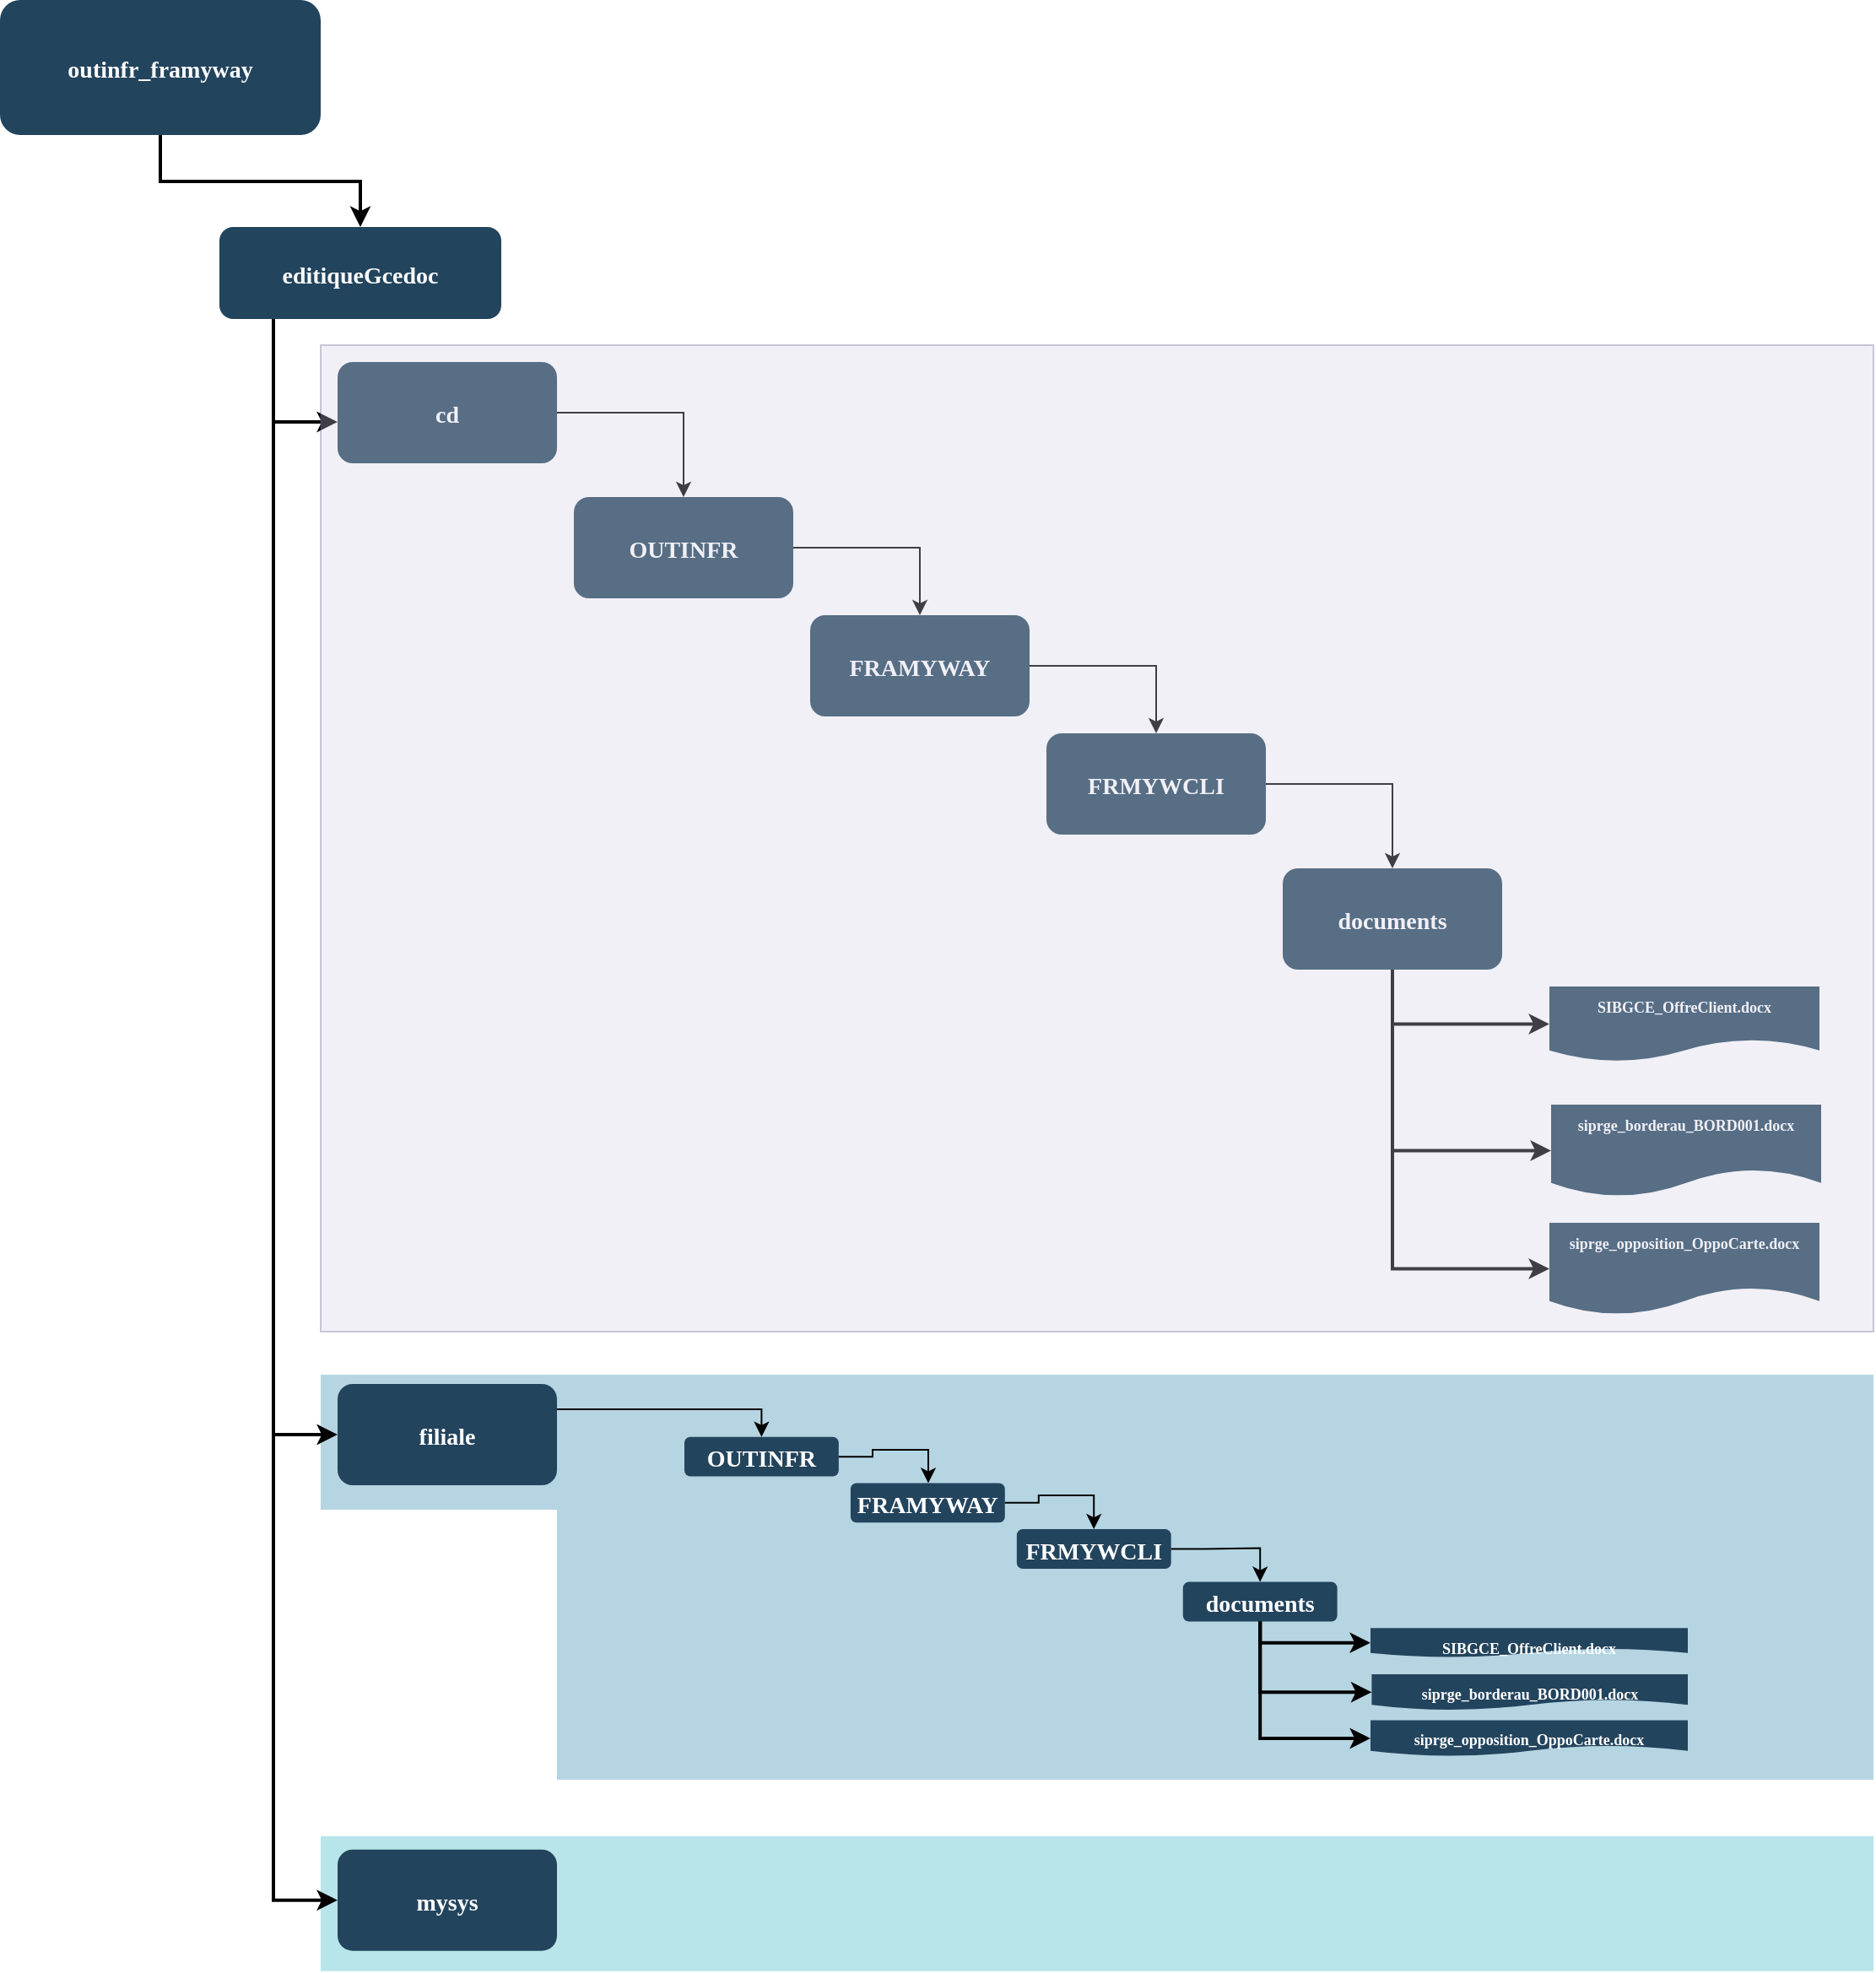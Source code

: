<mxfile version="13.10.3" type="github" pages="2">
  <diagram name="projet structure exemple" id="2c0d36ab-eaac-3732-788b-9136903baeff">
    <mxGraphModel dx="920" dy="428" grid="1" gridSize="10" guides="1" tooltips="1" connect="1" arrows="1" fold="1" page="1" pageScale="1.5" pageWidth="1169" pageHeight="827" background="#ffffff" math="0" shadow="0">
      <root>
        <mxCell id="0" />
        <mxCell id="1" parent="0" />
        <mxCell id="113" value="" style="fillColor=#10739E;strokeColor=none;opacity=30;" parent="1" vertex="1">
          <mxGeometry x="230" y="864.5" width="140" height="80" as="geometry" />
        </mxCell>
        <mxCell id="110" value="" style="fillColor=#12AAB5;strokeColor=none;opacity=30;" parent="1" vertex="1">
          <mxGeometry x="230" y="1137.87" width="920" height="80" as="geometry" />
        </mxCell>
        <mxCell id="2" value="outinfr_framyway" style="rounded=1;fillColor=#23445D;gradientColor=none;strokeColor=none;fontColor=#FFFFFF;fontStyle=1;fontFamily=Tahoma;fontSize=14" parent="1" vertex="1">
          <mxGeometry x="40" y="50" width="190" height="80" as="geometry" />
        </mxCell>
        <mxCell id="13" value="editiqueGcedoc" style="rounded=1;fillColor=#23445D;gradientColor=none;strokeColor=none;fontColor=#FFFFFF;fontStyle=1;fontFamily=Tahoma;fontSize=14" parent="1" vertex="1">
          <mxGeometry x="170" y="184.5" width="167" height="54.5" as="geometry" />
        </mxCell>
        <mxCell id="16" value="cd" style="rounded=1;fillColor=#23445D;gradientColor=none;strokeColor=none;fontColor=#FFFFFF;fontStyle=1;fontFamily=Tahoma;fontSize=14" parent="1" vertex="1">
          <mxGeometry x="240" y="264.5" width="130" height="60" as="geometry" />
        </mxCell>
        <mxCell id="17" value="filiale" style="rounded=1;fillColor=#23445D;gradientColor=none;strokeColor=none;fontColor=#FFFFFF;fontStyle=1;fontFamily=Tahoma;fontSize=14" parent="1" vertex="1">
          <mxGeometry x="240" y="870" width="130" height="60" as="geometry" />
        </mxCell>
        <mxCell id="18" value="mysys" style="rounded=1;fillColor=#23445D;gradientColor=none;strokeColor=none;fontColor=#FFFFFF;fontStyle=1;fontFamily=Tahoma;fontSize=14" parent="1" vertex="1">
          <mxGeometry x="240" y="1145.87" width="130" height="60" as="geometry" />
        </mxCell>
        <mxCell id="61" value="" style="edgeStyle=elbowEdgeStyle;elbow=vertical;strokeWidth=2;rounded=0" parent="1" source="2" target="13" edge="1">
          <mxGeometry x="-23" width="100" height="100" as="geometry">
            <mxPoint x="-23" y="100" as="sourcePoint" />
            <mxPoint x="77" as="targetPoint" />
          </mxGeometry>
        </mxCell>
        <mxCell id="64" value="" style="edgeStyle=elbowEdgeStyle;elbow=horizontal;strokeWidth=2;rounded=0" parent="1" source="13" target="16" edge="1">
          <mxGeometry x="-23" width="100" height="100" as="geometry">
            <mxPoint x="-23" y="100" as="sourcePoint" />
            <mxPoint x="77" as="targetPoint" />
            <Array as="points">
              <mxPoint x="202" y="300" />
            </Array>
          </mxGeometry>
        </mxCell>
        <mxCell id="65" value="" style="edgeStyle=elbowEdgeStyle;elbow=horizontal;strokeWidth=2;rounded=0" parent="1" source="13" target="17" edge="1">
          <mxGeometry x="-23" width="100" height="100" as="geometry">
            <mxPoint x="-23" y="100" as="sourcePoint" />
            <mxPoint x="77" as="targetPoint" />
            <Array as="points">
              <mxPoint x="202" y="340" />
            </Array>
          </mxGeometry>
        </mxCell>
        <mxCell id="69" value="" style="edgeStyle=elbowEdgeStyle;elbow=horizontal;strokeWidth=2;rounded=0;entryX=0;entryY=0.5;entryDx=0;entryDy=0;" parent="1" source="13" target="18" edge="1">
          <mxGeometry x="-23" width="100" height="100" as="geometry">
            <mxPoint x="-23" y="100" as="sourcePoint" />
            <mxPoint x="237" y="800" as="targetPoint" />
            <Array as="points">
              <mxPoint x="202" y="530" />
            </Array>
          </mxGeometry>
        </mxCell>
        <mxCell id="2Schw8FMMEN0JoN0j_tm-129" value="" style="edgeStyle=orthogonalEdgeStyle;rounded=0;orthogonalLoop=1;jettySize=auto;html=1;" edge="1" parent="1" source="2Schw8FMMEN0JoN0j_tm-127" target="2Schw8FMMEN0JoN0j_tm-128">
          <mxGeometry relative="1" as="geometry" />
        </mxCell>
        <mxCell id="2Schw8FMMEN0JoN0j_tm-127" value="OUTINFR" style="rounded=1;fillColor=#23445D;gradientColor=none;strokeColor=none;fontColor=#FFFFFF;fontStyle=1;fontFamily=Tahoma;fontSize=14" vertex="1" parent="1">
          <mxGeometry x="380" y="344.5" width="130" height="60" as="geometry" />
        </mxCell>
        <mxCell id="2Schw8FMMEN0JoN0j_tm-135" value="" style="edgeStyle=orthogonalEdgeStyle;rounded=0;orthogonalLoop=1;jettySize=auto;html=1;" edge="1" parent="1" source="2Schw8FMMEN0JoN0j_tm-128" target="2Schw8FMMEN0JoN0j_tm-134">
          <mxGeometry relative="1" as="geometry" />
        </mxCell>
        <mxCell id="2Schw8FMMEN0JoN0j_tm-128" value="FRAMYWAY" style="rounded=1;fillColor=#23445D;gradientColor=none;strokeColor=none;fontColor=#FFFFFF;fontStyle=1;fontFamily=Tahoma;fontSize=14" vertex="1" parent="1">
          <mxGeometry x="520" y="414.5" width="130" height="60" as="geometry" />
        </mxCell>
        <mxCell id="2Schw8FMMEN0JoN0j_tm-132" value="" style="edgeStyle=orthogonalEdgeStyle;rounded=0;orthogonalLoop=1;jettySize=auto;html=1;entryX=0.5;entryY=0;entryDx=0;entryDy=0;" edge="1" parent="1" source="16" target="2Schw8FMMEN0JoN0j_tm-127">
          <mxGeometry relative="1" as="geometry">
            <mxPoint x="390" y="337.5" as="sourcePoint" />
            <mxPoint x="440" y="442.75" as="targetPoint" />
          </mxGeometry>
        </mxCell>
        <mxCell id="2Schw8FMMEN0JoN0j_tm-137" value="" style="edgeStyle=orthogonalEdgeStyle;rounded=0;orthogonalLoop=1;jettySize=auto;html=1;" edge="1" parent="1" source="2Schw8FMMEN0JoN0j_tm-134" target="2Schw8FMMEN0JoN0j_tm-136">
          <mxGeometry relative="1" as="geometry" />
        </mxCell>
        <mxCell id="2Schw8FMMEN0JoN0j_tm-134" value="FRMYWCLI" style="rounded=1;fillColor=#23445D;gradientColor=none;strokeColor=none;fontColor=#FFFFFF;fontStyle=1;fontFamily=Tahoma;fontSize=14" vertex="1" parent="1">
          <mxGeometry x="660" y="484.5" width="130" height="60" as="geometry" />
        </mxCell>
        <mxCell id="2Schw8FMMEN0JoN0j_tm-136" value="documents" style="rounded=1;fillColor=#23445D;gradientColor=none;strokeColor=none;fontColor=#FFFFFF;fontStyle=1;fontFamily=Tahoma;fontSize=14" vertex="1" parent="1">
          <mxGeometry x="800" y="564.5" width="130" height="60" as="geometry" />
        </mxCell>
        <mxCell id="2Schw8FMMEN0JoN0j_tm-138" value="SIBGCE_OffreClient.docx" style="shape=document;whiteSpace=wrap;html=1;boundedLbl=1;rounded=1;fontFamily=Tahoma;fontSize=9;fontColor=#FFFFFF;fontStyle=1;strokeColor=none;fillColor=#23445D;verticalAlign=top;" vertex="1" parent="1">
          <mxGeometry x="958" y="634.5" width="160" height="44.5" as="geometry" />
        </mxCell>
        <mxCell id="2Schw8FMMEN0JoN0j_tm-141" value="siprge_opposition_OppoCarte.docx" style="shape=document;boundedLbl=1;rounded=1;fontFamily=Tahoma;fontSize=9;fontColor=#FFFFFF;fontStyle=1;strokeColor=none;fillColor=#23445D;labelPosition=center;verticalLabelPosition=middle;align=center;verticalAlign=top;whiteSpace=wrap;html=1;" vertex="1" parent="1">
          <mxGeometry x="958" y="774.5" width="160" height="54.5" as="geometry" />
        </mxCell>
        <mxCell id="2Schw8FMMEN0JoN0j_tm-140" value="siprge_borderau_BORD001.docx" style="shape=document;boundedLbl=1;rounded=1;fontFamily=Tahoma;fontSize=9;fontColor=#FFFFFF;fontStyle=1;strokeColor=none;fillColor=#23445D;labelPosition=center;verticalLabelPosition=middle;align=center;verticalAlign=top;whiteSpace=wrap;html=1;" vertex="1" parent="1">
          <mxGeometry x="959" y="704.5" width="160" height="54.5" as="geometry" />
        </mxCell>
        <mxCell id="2Schw8FMMEN0JoN0j_tm-149" value="" style="edgeStyle=elbowEdgeStyle;elbow=horizontal;strokeWidth=2;rounded=0;entryX=0;entryY=0.5;entryDx=0;entryDy=0;exitX=0.5;exitY=1;exitDx=0;exitDy=0;" edge="1" parent="1" source="2Schw8FMMEN0JoN0j_tm-136" target="2Schw8FMMEN0JoN0j_tm-140">
          <mxGeometry x="515" y="-35.5" width="100" height="100" as="geometry">
            <mxPoint x="740" y="774.5" as="sourcePoint" />
            <mxPoint x="838" y="959" as="targetPoint" />
            <Array as="points">
              <mxPoint x="865" y="674.5" />
            </Array>
          </mxGeometry>
        </mxCell>
        <mxCell id="2Schw8FMMEN0JoN0j_tm-150" value="" style="edgeStyle=elbowEdgeStyle;elbow=horizontal;strokeWidth=2;rounded=0;entryX=0;entryY=0.5;entryDx=0;entryDy=0;exitX=0.5;exitY=1;exitDx=0;exitDy=0;" edge="1" parent="1" source="2Schw8FMMEN0JoN0j_tm-136" target="2Schw8FMMEN0JoN0j_tm-138">
          <mxGeometry x="515" y="-115.5" width="100" height="100" as="geometry">
            <mxPoint x="865" y="544.5" as="sourcePoint" />
            <mxPoint x="950" y="651.75" as="targetPoint" />
            <Array as="points">
              <mxPoint x="865" y="594.5" />
            </Array>
          </mxGeometry>
        </mxCell>
        <mxCell id="2Schw8FMMEN0JoN0j_tm-152" value="" style="edgeStyle=elbowEdgeStyle;elbow=horizontal;strokeWidth=2;rounded=0;entryX=0;entryY=0.5;entryDx=0;entryDy=0;exitX=0.5;exitY=1;exitDx=0;exitDy=0;" edge="1" parent="1" source="2Schw8FMMEN0JoN0j_tm-136" target="2Schw8FMMEN0JoN0j_tm-141">
          <mxGeometry x="525" y="-25.5" width="100" height="100" as="geometry">
            <mxPoint x="875" y="634.5" as="sourcePoint" />
            <mxPoint x="960" y="741.75" as="targetPoint" />
            <Array as="points">
              <mxPoint x="865" y="774.5" />
            </Array>
          </mxGeometry>
        </mxCell>
        <mxCell id="2Schw8FMMEN0JoN0j_tm-153" value="" style="fillColor=#d0cee2;strokeColor=#56517e;opacity=30;" vertex="1" parent="1">
          <mxGeometry x="230" y="254.5" width="920" height="584.5" as="geometry" />
        </mxCell>
        <mxCell id="2Schw8FMMEN0JoN0j_tm-171" value="" style="group;fillColor=#10739E;container=0;opacity=30;strokeWidth=1;" vertex="1" connectable="0" parent="1">
          <mxGeometry x="370" y="864.5" width="780" height="240" as="geometry" />
        </mxCell>
        <mxCell id="2Schw8FMMEN0JoN0j_tm-157" value="OUTINFR" style="rounded=1;fillColor=#23445D;gradientColor=none;strokeColor=none;fontColor=#FFFFFF;fontStyle=1;fontFamily=Tahoma;fontSize=14" vertex="1" parent="1">
          <mxGeometry x="445.495" y="901.367" width="91.429" height="23.434" as="geometry" />
        </mxCell>
        <mxCell id="2Schw8FMMEN0JoN0j_tm-159" value="FRAMYWAY" style="rounded=1;fillColor=#23445D;gradientColor=none;strokeColor=none;fontColor=#FFFFFF;fontStyle=1;fontFamily=Tahoma;fontSize=14" vertex="1" parent="1">
          <mxGeometry x="543.956" y="928.707" width="91.429" height="23.434" as="geometry" />
        </mxCell>
        <mxCell id="2Schw8FMMEN0JoN0j_tm-156" value="" style="edgeStyle=orthogonalEdgeStyle;rounded=0;orthogonalLoop=1;jettySize=auto;html=1;" edge="1" parent="1" source="2Schw8FMMEN0JoN0j_tm-157" target="2Schw8FMMEN0JoN0j_tm-159">
          <mxGeometry x="340" y="854.5" as="geometry">
            <Array as="points">
              <mxPoint x="557" y="913" />
              <mxPoint x="557" y="909" />
              <mxPoint x="590" y="909" />
            </Array>
          </mxGeometry>
        </mxCell>
        <mxCell id="2Schw8FMMEN0JoN0j_tm-160" value="" style="edgeStyle=orthogonalEdgeStyle;rounded=0;orthogonalLoop=1;jettySize=auto;html=1;entryX=0.5;entryY=0;entryDx=0;entryDy=0;exitX=1;exitY=0.25;exitDx=0;exitDy=0;" edge="1" parent="1" source="17" target="2Schw8FMMEN0JoN0j_tm-157">
          <mxGeometry x="340" y="854.5" as="geometry">
            <mxPoint x="438.462" y="881.833" as="sourcePoint" />
            <mxPoint x="487.692" y="939.74" as="targetPoint" />
            <Array as="points">
              <mxPoint x="491" y="885" />
            </Array>
          </mxGeometry>
        </mxCell>
        <mxCell id="2Schw8FMMEN0JoN0j_tm-162" value="FRMYWCLI" style="rounded=1;fillColor=#23445D;gradientColor=none;strokeColor=none;fontColor=#FFFFFF;fontStyle=1;fontFamily=Tahoma;fontSize=14" vertex="1" parent="1">
          <mxGeometry x="642.418" y="956.046" width="91.429" height="23.434" as="geometry" />
        </mxCell>
        <mxCell id="2Schw8FMMEN0JoN0j_tm-158" value="" style="edgeStyle=orthogonalEdgeStyle;rounded=0;orthogonalLoop=1;jettySize=auto;html=1;" edge="1" parent="1" source="2Schw8FMMEN0JoN0j_tm-159" target="2Schw8FMMEN0JoN0j_tm-162">
          <mxGeometry x="340" y="854.5" as="geometry" />
        </mxCell>
        <mxCell id="2Schw8FMMEN0JoN0j_tm-163" value="documents" style="rounded=1;fillColor=#23445D;gradientColor=none;strokeColor=none;fontColor=#FFFFFF;fontStyle=1;fontFamily=Tahoma;fontSize=14" vertex="1" parent="1">
          <mxGeometry x="740.879" y="987.291" width="91.429" height="23.434" as="geometry" />
        </mxCell>
        <mxCell id="2Schw8FMMEN0JoN0j_tm-161" value="" style="edgeStyle=orthogonalEdgeStyle;rounded=0;orthogonalLoop=1;jettySize=auto;html=1;" edge="1" parent="1" source="2Schw8FMMEN0JoN0j_tm-162" target="2Schw8FMMEN0JoN0j_tm-163">
          <mxGeometry x="340" y="854.5" as="geometry" />
        </mxCell>
        <mxCell id="2Schw8FMMEN0JoN0j_tm-164" value="SIBGCE_OffreClient.docx" style="shape=document;whiteSpace=wrap;html=1;boundedLbl=1;rounded=1;fontFamily=Tahoma;fontSize=9;fontColor=#FFFFFF;fontStyle=1;strokeColor=none;fillColor=#23445D;verticalAlign=top;" vertex="1" parent="1">
          <mxGeometry x="852" y="1014.63" width="188" height="17.38" as="geometry" />
        </mxCell>
        <mxCell id="2Schw8FMMEN0JoN0j_tm-165" value="siprge_opposition_OppoCarte.docx" style="shape=document;boundedLbl=1;rounded=1;fontFamily=Tahoma;fontSize=9;fontColor=#FFFFFF;fontStyle=1;strokeColor=none;fillColor=#23445D;labelPosition=center;verticalLabelPosition=middle;align=center;verticalAlign=top;whiteSpace=wrap;html=1;" vertex="1" parent="1">
          <mxGeometry x="852" y="1069.31" width="188" height="21.29" as="geometry" />
        </mxCell>
        <mxCell id="2Schw8FMMEN0JoN0j_tm-166" value="siprge_borderau_BORD001.docx" style="shape=document;boundedLbl=1;rounded=1;fontFamily=Tahoma;fontSize=9;fontColor=#FFFFFF;fontStyle=1;strokeColor=none;fillColor=#23445D;labelPosition=center;verticalLabelPosition=middle;align=center;verticalAlign=top;whiteSpace=wrap;html=1;" vertex="1" parent="1">
          <mxGeometry x="852.7" y="1041.97" width="187.3" height="21.29" as="geometry" />
        </mxCell>
        <mxCell id="2Schw8FMMEN0JoN0j_tm-167" value="" style="edgeStyle=elbowEdgeStyle;elbow=horizontal;strokeWidth=2;rounded=0;entryX=0;entryY=0.5;entryDx=0;entryDy=0;exitX=0.5;exitY=1;exitDx=0;exitDy=0;" edge="1" parent="1" source="2Schw8FMMEN0JoN0j_tm-163" target="2Schw8FMMEN0JoN0j_tm-166">
          <mxGeometry x="540.44" y="752.954" width="70.33" height="39.056" as="geometry">
            <mxPoint x="698.681" y="1069.309" as="sourcePoint" />
            <mxPoint x="767.604" y="1141.367" as="targetPoint" />
            <Array as="points">
              <mxPoint x="786.593" y="1030.253" />
            </Array>
          </mxGeometry>
        </mxCell>
        <mxCell id="2Schw8FMMEN0JoN0j_tm-168" value="" style="edgeStyle=elbowEdgeStyle;elbow=horizontal;strokeWidth=2;rounded=0;entryX=0;entryY=0.5;entryDx=0;entryDy=0;exitX=0.5;exitY=1;exitDx=0;exitDy=0;" edge="1" parent="1" source="2Schw8FMMEN0JoN0j_tm-163" target="2Schw8FMMEN0JoN0j_tm-164">
          <mxGeometry x="540.44" y="721.709" width="70.33" height="39.056" as="geometry">
            <mxPoint x="786.593" y="979.48" as="sourcePoint" />
            <mxPoint x="846.374" y="1021.367" as="targetPoint" />
            <Array as="points">
              <mxPoint x="786.593" y="999.008" />
            </Array>
          </mxGeometry>
        </mxCell>
        <mxCell id="2Schw8FMMEN0JoN0j_tm-169" value="" style="edgeStyle=elbowEdgeStyle;elbow=horizontal;strokeWidth=2;rounded=0;entryX=0;entryY=0.5;entryDx=0;entryDy=0;exitX=0.5;exitY=1;exitDx=0;exitDy=0;" edge="1" parent="1" source="2Schw8FMMEN0JoN0j_tm-163" target="2Schw8FMMEN0JoN0j_tm-165">
          <mxGeometry x="547.473" y="756.86" width="70.33" height="39.056" as="geometry">
            <mxPoint x="793.626" y="1014.63" as="sourcePoint" />
            <mxPoint x="853.407" y="1056.518" as="targetPoint" />
            <Array as="points">
              <mxPoint x="786.593" y="1069.309" />
            </Array>
          </mxGeometry>
        </mxCell>
      </root>
    </mxGraphModel>
  </diagram>
  <diagram id="zpJKlpQ8qlUPHsH3YmIc" name="git flow 3 branches">
    <mxGraphModel dx="1185" dy="603" grid="1" gridSize="10" guides="1" tooltips="1" connect="1" arrows="1" fold="1" page="1" pageScale="1" pageWidth="1169" pageHeight="827" math="0" shadow="0">
      <root>
        <mxCell id="_lwCmBiX-WVCBk8Of-Vi-0" />
        <mxCell id="_lwCmBiX-WVCBk8Of-Vi-1" parent="_lwCmBiX-WVCBk8Of-Vi-0" />
        <mxCell id="_lwCmBiX-WVCBk8Of-Vi-2" value="" style="edgeStyle=orthogonalEdgeStyle;orthogonalLoop=1;jettySize=auto;html=1;dashed=1;startFill=0;endArrow=none;endFill=0;strokeColor=#6c8ebf;fillColor=#dae8fc;" edge="1" parent="_lwCmBiX-WVCBk8Of-Vi-1" source="_lwCmBiX-WVCBk8Of-Vi-4" target="_lwCmBiX-WVCBk8Of-Vi-6">
          <mxGeometry relative="1" as="geometry" />
        </mxCell>
        <mxCell id="_lwCmBiX-WVCBk8Of-Vi-3" style="edgeStyle=orthogonalEdgeStyle;orthogonalLoop=1;jettySize=auto;html=1;entryX=0;entryY=0.5;entryDx=0;entryDy=0;dashed=1;startFill=0;endArrow=none;endFill=0;strokeColor=#6c8ebf;fillColor=#dae8fc;exitX=1;exitY=1;exitDx=0;exitDy=0;" edge="1" parent="_lwCmBiX-WVCBk8Of-Vi-1" source="_lwCmBiX-WVCBk8Of-Vi-4" target="_lwCmBiX-WVCBk8Of-Vi-11">
          <mxGeometry relative="1" as="geometry">
            <Array as="points">
              <mxPoint x="116" y="296" />
            </Array>
          </mxGeometry>
        </mxCell>
        <mxCell id="_lwCmBiX-WVCBk8Of-Vi-4" value="1.0.0" style="ellipse;whiteSpace=wrap;html=1;aspect=fixed;fillColor=#dae8fc;strokeColor=#6c8ebf;labelPosition=center;verticalLabelPosition=top;align=center;verticalAlign=bottom;" vertex="1" parent="_lwCmBiX-WVCBk8Of-Vi-1">
          <mxGeometry x="90" y="200" width="30" height="30" as="geometry" />
        </mxCell>
        <mxCell id="_lwCmBiX-WVCBk8Of-Vi-5" value="" style="edgeStyle=orthogonalEdgeStyle;orthogonalLoop=1;jettySize=auto;html=1;dashed=1;startFill=0;endArrow=none;endFill=0;strokeColor=#6c8ebf;fillColor=#dae8fc;" edge="1" parent="_lwCmBiX-WVCBk8Of-Vi-1" source="_lwCmBiX-WVCBk8Of-Vi-31" target="_lwCmBiX-WVCBk8Of-Vi-8">
          <mxGeometry relative="1" as="geometry" />
        </mxCell>
        <mxCell id="_lwCmBiX-WVCBk8Of-Vi-6" value="1.1.0" style="ellipse;whiteSpace=wrap;html=1;aspect=fixed;fillColor=#dae8fc;strokeColor=#6c8ebf;labelPosition=center;verticalLabelPosition=top;align=center;verticalAlign=bottom;" vertex="1" parent="_lwCmBiX-WVCBk8Of-Vi-1">
          <mxGeometry x="200" y="200" width="30" height="30" as="geometry" />
        </mxCell>
        <mxCell id="_lwCmBiX-WVCBk8Of-Vi-7" value="" style="edgeStyle=orthogonalEdgeStyle;orthogonalLoop=1;jettySize=auto;html=1;dashed=1;startFill=0;endArrow=none;endFill=0;strokeColor=#6c8ebf;fillColor=#dae8fc;" edge="1" parent="_lwCmBiX-WVCBk8Of-Vi-1" source="_lwCmBiX-WVCBk8Of-Vi-43" target="_lwCmBiX-WVCBk8Of-Vi-9">
          <mxGeometry relative="1" as="geometry" />
        </mxCell>
        <mxCell id="_lwCmBiX-WVCBk8Of-Vi-8" value="1.2.1" style="ellipse;whiteSpace=wrap;html=1;aspect=fixed;fillColor=#dae8fc;strokeColor=#6c8ebf;labelPosition=right;verticalLabelPosition=top;align=left;verticalAlign=bottom;" vertex="1" parent="_lwCmBiX-WVCBk8Of-Vi-1">
          <mxGeometry x="420" y="200" width="30" height="30" as="geometry" />
        </mxCell>
        <mxCell id="_lwCmBiX-WVCBk8Of-Vi-9" value="develop" style="rounded=0;whiteSpace=wrap;html=1;fontFamily=Helvetica;fontSize=12;fontColor=#000000;align=center;strokeColor=#6c8ebf;fillColor=#dae8fc;" vertex="1" parent="_lwCmBiX-WVCBk8Of-Vi-1">
          <mxGeometry x="780" y="200" width="110" height="30" as="geometry" />
        </mxCell>
        <mxCell id="_lwCmBiX-WVCBk8Of-Vi-30" value="" style="edgeStyle=orthogonalEdgeStyle;orthogonalLoop=1;jettySize=auto;html=1;dashed=1;startFill=0;endArrow=none;endFill=0;strokeColor=#6c8ebf;fillColor=#dae8fc;exitX=1;exitY=1;exitDx=0;exitDy=0;" edge="1" parent="_lwCmBiX-WVCBk8Of-Vi-1" source="_lwCmBiX-WVCBk8Of-Vi-6" target="_lwCmBiX-WVCBk8Of-Vi-29">
          <mxGeometry relative="1" as="geometry">
            <mxPoint x="220" y="230" as="sourcePoint" />
            <Array as="points">
              <mxPoint x="226" y="296" />
            </Array>
          </mxGeometry>
        </mxCell>
        <mxCell id="_lwCmBiX-WVCBk8Of-Vi-11" value="release/1.1.0" style="ellipse;whiteSpace=wrap;html=1;aspect=fixed;fillColor=#e1d5e7;strokeColor=#9673a6;labelPosition=center;verticalLabelPosition=top;align=center;verticalAlign=bottom;fontColor=#9673A6;" vertex="1" parent="_lwCmBiX-WVCBk8Of-Vi-1">
          <mxGeometry x="144" y="281" width="30" height="30" as="geometry" />
        </mxCell>
        <mxCell id="_lwCmBiX-WVCBk8Of-Vi-14" value="PR" style="edgeStyle=orthogonalEdgeStyle;orthogonalLoop=1;jettySize=auto;html=1;exitX=1;exitY=0.5;exitDx=0;exitDy=0;dashed=1;startFill=0;endArrow=none;endFill=0;strokeColor=#6c8ebf;fillColor=#dae8fc;entryX=0;entryY=1;entryDx=0;entryDy=0;fontColor=#9673A6;" edge="1" parent="_lwCmBiX-WVCBk8Of-Vi-1" source="_lwCmBiX-WVCBk8Of-Vi-11" target="_lwCmBiX-WVCBk8Of-Vi-6">
          <mxGeometry x="0.714" relative="1" as="geometry">
            <mxPoint x="420" y="296" as="sourcePoint" />
            <mxPoint x="230" y="250" as="targetPoint" />
            <Array as="points">
              <mxPoint x="204" y="296" />
            </Array>
            <mxPoint as="offset" />
          </mxGeometry>
        </mxCell>
        <mxCell id="_lwCmBiX-WVCBk8Of-Vi-19" value="" style="edgeStyle=orthogonalEdgeStyle;orthogonalLoop=1;jettySize=auto;html=1;dashed=1;startFill=0;endArrow=none;endFill=0;strokeColor=#6c8ebf;fillColor=#dae8fc;entryX=0;entryY=0.5;entryDx=0;entryDy=0;" edge="1" parent="_lwCmBiX-WVCBk8Of-Vi-1" target="_lwCmBiX-WVCBk8Of-Vi-18">
          <mxGeometry relative="1" as="geometry">
            <mxPoint x="640" y="296" as="sourcePoint" />
          </mxGeometry>
        </mxCell>
        <mxCell id="_lwCmBiX-WVCBk8Of-Vi-18" value="release" style="whiteSpace=wrap;html=1;verticalAlign=middle;strokeColor=#9673a6;fillColor=#e1d5e7;" vertex="1" parent="_lwCmBiX-WVCBk8Of-Vi-1">
          <mxGeometry x="780" y="281" width="110" height="30" as="geometry" />
        </mxCell>
        <mxCell id="_lwCmBiX-WVCBk8Of-Vi-21" value="PR" style="edgeStyle=orthogonalEdgeStyle;orthogonalLoop=1;jettySize=auto;html=1;dashed=1;startFill=0;endArrow=none;endFill=0;strokeColor=#b85450;fillColor=#f8cecc;entryX=0;entryY=0;entryDx=0;entryDy=0;fontColor=#B85450;" edge="1" parent="_lwCmBiX-WVCBk8Of-Vi-1" source="_lwCmBiX-WVCBk8Of-Vi-22" target="_lwCmBiX-WVCBk8Of-Vi-8">
          <mxGeometry x="0.282" relative="1" as="geometry">
            <mxPoint x="450" y="220" as="targetPoint" />
            <mxPoint as="offset" />
          </mxGeometry>
        </mxCell>
        <mxCell id="_lwCmBiX-WVCBk8Of-Vi-36" style="edgeStyle=orthogonalEdgeStyle;orthogonalLoop=1;jettySize=auto;html=1;dashed=1;startFill=0;endArrow=none;endFill=0;strokeColor=#b85450;fillColor=#f8cecc;entryX=1;entryY=0;entryDx=0;entryDy=0;" edge="1" parent="_lwCmBiX-WVCBk8Of-Vi-1" source="_lwCmBiX-WVCBk8Of-Vi-22" target="_lwCmBiX-WVCBk8Of-Vi-31">
          <mxGeometry relative="1" as="geometry" />
        </mxCell>
        <mxCell id="_lwCmBiX-WVCBk8Of-Vi-22" value="hotfix/1.2.1" style="ellipse;whiteSpace=wrap;html=1;aspect=fixed;fillColor=#f8cecc;labelPosition=center;verticalLabelPosition=top;align=center;verticalAlign=bottom;strokeColor=#B85450;fontColor=#B85450;" vertex="1" parent="_lwCmBiX-WVCBk8Of-Vi-1">
          <mxGeometry x="369" y="119" width="30" height="30" as="geometry" />
        </mxCell>
        <mxCell id="_lwCmBiX-WVCBk8Of-Vi-25" value="" style="edgeStyle=orthogonalEdgeStyle;orthogonalLoop=1;jettySize=auto;html=1;dashed=1;startFill=0;endArrow=none;endFill=0;strokeColor=#b85450;fillColor=#f8cecc;" edge="1" parent="_lwCmBiX-WVCBk8Of-Vi-1" target="_lwCmBiX-WVCBk8Of-Vi-27">
          <mxGeometry relative="1" as="geometry">
            <mxPoint x="640" y="136" as="sourcePoint" />
          </mxGeometry>
        </mxCell>
        <mxCell id="_lwCmBiX-WVCBk8Of-Vi-27" value="hotfix" style="whiteSpace=wrap;html=1;verticalAlign=middle;strokeColor=#b85450;fillColor=#f8cecc;" vertex="1" parent="_lwCmBiX-WVCBk8Of-Vi-1">
          <mxGeometry x="780" y="121" width="110" height="30" as="geometry" />
        </mxCell>
        <mxCell id="_lwCmBiX-WVCBk8Of-Vi-33" value="PR" style="edgeStyle=orthogonalEdgeStyle;orthogonalLoop=1;jettySize=auto;html=1;entryX=0;entryY=1;entryDx=0;entryDy=0;dashed=1;startFill=0;endArrow=none;endFill=0;strokeColor=#6c8ebf;fillColor=#dae8fc;fontColor=#9673A6;" edge="1" parent="_lwCmBiX-WVCBk8Of-Vi-1" source="_lwCmBiX-WVCBk8Of-Vi-29" target="_lwCmBiX-WVCBk8Of-Vi-31">
          <mxGeometry x="0.723" relative="1" as="geometry">
            <mxPoint as="offset" />
          </mxGeometry>
        </mxCell>
        <mxCell id="_lwCmBiX-WVCBk8Of-Vi-29" value="release/1.2.0" style="ellipse;whiteSpace=wrap;html=1;aspect=fixed;fillColor=#e1d5e7;strokeColor=#9673a6;labelPosition=center;verticalLabelPosition=top;align=center;verticalAlign=bottom;fontColor=#9673A6;" vertex="1" parent="_lwCmBiX-WVCBk8Of-Vi-1">
          <mxGeometry x="261" y="281" width="30" height="30" as="geometry" />
        </mxCell>
        <mxCell id="_lwCmBiX-WVCBk8Of-Vi-31" value="1.2.0" style="ellipse;whiteSpace=wrap;html=1;aspect=fixed;fillColor=#dae8fc;strokeColor=#6c8ebf;labelPosition=left;verticalLabelPosition=top;align=right;verticalAlign=bottom;" vertex="1" parent="_lwCmBiX-WVCBk8Of-Vi-1">
          <mxGeometry x="320" y="200" width="30" height="30" as="geometry" />
        </mxCell>
        <mxCell id="_lwCmBiX-WVCBk8Of-Vi-32" value="" style="edgeStyle=orthogonalEdgeStyle;orthogonalLoop=1;jettySize=auto;html=1;dashed=1;startFill=0;endArrow=none;endFill=0;strokeColor=#6c8ebf;fillColor=#dae8fc;" edge="1" parent="_lwCmBiX-WVCBk8Of-Vi-1" source="_lwCmBiX-WVCBk8Of-Vi-6" target="_lwCmBiX-WVCBk8Of-Vi-31">
          <mxGeometry relative="1" as="geometry">
            <mxPoint x="230" y="215" as="sourcePoint" />
            <mxPoint x="560" y="215" as="targetPoint" />
          </mxGeometry>
        </mxCell>
        <mxCell id="_lwCmBiX-WVCBk8Of-Vi-35" style="edgeStyle=orthogonalEdgeStyle;orthogonalLoop=1;jettySize=auto;html=1;entryX=1;entryY=1;entryDx=0;entryDy=0;dashed=1;startFill=0;endArrow=none;endFill=0;fillColor=#dae8fc;strokeColor=#6C8EBF;" edge="1" parent="_lwCmBiX-WVCBk8Of-Vi-1" source="_lwCmBiX-WVCBk8Of-Vi-34" target="_lwCmBiX-WVCBk8Of-Vi-31">
          <mxGeometry relative="1" as="geometry" />
        </mxCell>
        <mxCell id="_lwCmBiX-WVCBk8Of-Vi-38" value="" style="edgeStyle=orthogonalEdgeStyle;orthogonalLoop=1;jettySize=auto;html=1;dashed=1;startFill=0;endArrow=none;endFill=0;fillColor=#f8cecc;fontColor=#B85450;strokeColor=#6C8EBF;" edge="1" parent="_lwCmBiX-WVCBk8Of-Vi-1" source="_lwCmBiX-WVCBk8Of-Vi-34" target="_lwCmBiX-WVCBk8Of-Vi-37">
          <mxGeometry relative="1" as="geometry" />
        </mxCell>
        <mxCell id="_lwCmBiX-WVCBk8Of-Vi-34" value="release/1.3.0" style="ellipse;whiteSpace=wrap;html=1;aspect=fixed;fillColor=#e1d5e7;strokeColor=#9673a6;labelPosition=center;verticalLabelPosition=top;align=center;verticalAlign=bottom;fontColor=#9673A6;" vertex="1" parent="_lwCmBiX-WVCBk8Of-Vi-1">
          <mxGeometry x="380" y="281" width="30" height="30" as="geometry" />
        </mxCell>
        <mxCell id="_lwCmBiX-WVCBk8Of-Vi-40" value="" style="edgeStyle=orthogonalEdgeStyle;orthogonalLoop=1;jettySize=auto;html=1;dashed=1;startFill=0;endArrow=none;endFill=0;fillColor=#f8cecc;fontColor=#B85450;strokeColor=#6C8EBF;" edge="1" parent="_lwCmBiX-WVCBk8Of-Vi-1" source="_lwCmBiX-WVCBk8Of-Vi-37" target="_lwCmBiX-WVCBk8Of-Vi-39">
          <mxGeometry relative="1" as="geometry" />
        </mxCell>
        <mxCell id="_lwCmBiX-WVCBk8Of-Vi-45" value="merge" style="edgeStyle=orthogonalEdgeStyle;orthogonalLoop=1;jettySize=auto;html=1;dashed=1;startFill=0;endArrow=none;endFill=0;fillColor=#dae8fc;strokeColor=#6C8EBF;fontColor=#6C8EBF;" edge="1" parent="_lwCmBiX-WVCBk8Of-Vi-1" source="_lwCmBiX-WVCBk8Of-Vi-37" target="_lwCmBiX-WVCBk8Of-Vi-8">
          <mxGeometry relative="1" as="geometry" />
        </mxCell>
        <mxCell id="_lwCmBiX-WVCBk8Of-Vi-37" value="" style="ellipse;whiteSpace=wrap;html=1;aspect=fixed;fillColor=#e1d5e7;strokeColor=#9673a6;labelPosition=center;verticalLabelPosition=top;align=center;verticalAlign=bottom;fontColor=#9673A6;" vertex="1" parent="_lwCmBiX-WVCBk8Of-Vi-1">
          <mxGeometry x="450" y="281" width="30" height="30" as="geometry" />
        </mxCell>
        <mxCell id="_lwCmBiX-WVCBk8Of-Vi-46" value="PR" style="edgeStyle=orthogonalEdgeStyle;orthogonalLoop=1;jettySize=auto;html=1;entryX=0;entryY=1;entryDx=0;entryDy=0;dashed=1;startFill=0;endArrow=none;endFill=0;strokeColor=#6c8ebf;fillColor=#dae8fc;fontColor=#9673A6;" edge="1" parent="_lwCmBiX-WVCBk8Of-Vi-1" source="_lwCmBiX-WVCBk8Of-Vi-39" target="_lwCmBiX-WVCBk8Of-Vi-43">
          <mxGeometry x="0.696" relative="1" as="geometry">
            <mxPoint as="offset" />
          </mxGeometry>
        </mxCell>
        <mxCell id="_lwCmBiX-WVCBk8Of-Vi-39" value="release/1.3.0" style="ellipse;whiteSpace=wrap;html=1;aspect=fixed;fillColor=#e1d5e7;strokeColor=#9673a6;labelPosition=center;verticalLabelPosition=top;align=center;verticalAlign=bottom;fontColor=#9673A6;" vertex="1" parent="_lwCmBiX-WVCBk8Of-Vi-1">
          <mxGeometry x="520" y="281" width="30" height="30" as="geometry" />
        </mxCell>
        <mxCell id="_lwCmBiX-WVCBk8Of-Vi-43" value="1.3.0" style="ellipse;whiteSpace=wrap;html=1;aspect=fixed;fillColor=#dae8fc;strokeColor=#6c8ebf;labelPosition=right;verticalLabelPosition=top;align=left;verticalAlign=bottom;" vertex="1" parent="_lwCmBiX-WVCBk8Of-Vi-1">
          <mxGeometry x="570" y="200" width="30" height="30" as="geometry" />
        </mxCell>
        <mxCell id="_lwCmBiX-WVCBk8Of-Vi-44" value="" style="edgeStyle=orthogonalEdgeStyle;orthogonalLoop=1;jettySize=auto;html=1;dashed=1;startFill=0;endArrow=none;endFill=0;strokeColor=#6c8ebf;fillColor=#dae8fc;" edge="1" parent="_lwCmBiX-WVCBk8Of-Vi-1" source="_lwCmBiX-WVCBk8Of-Vi-8" target="_lwCmBiX-WVCBk8Of-Vi-43">
          <mxGeometry relative="1" as="geometry">
            <mxPoint x="450" y="215" as="sourcePoint" />
            <mxPoint x="1000" y="215" as="targetPoint" />
          </mxGeometry>
        </mxCell>
        <mxCell id="_lwCmBiX-WVCBk8Of-Vi-47" value="" style="edgeStyle=orthogonalEdgeStyle;orthogonalLoop=1;jettySize=auto;html=1;dashed=1;startFill=0;endArrow=none;endFill=0;strokeColor=#6c8ebf;fillColor=#dae8fc;" edge="1" source="_lwCmBiX-WVCBk8Of-Vi-49" target="_lwCmBiX-WVCBk8Of-Vi-51" parent="_lwCmBiX-WVCBk8Of-Vi-1">
          <mxGeometry relative="1" as="geometry" />
        </mxCell>
        <mxCell id="_lwCmBiX-WVCBk8Of-Vi-48" style="edgeStyle=orthogonalEdgeStyle;orthogonalLoop=1;jettySize=auto;html=1;entryX=0;entryY=0.5;entryDx=0;entryDy=0;dashed=1;startFill=0;endArrow=none;endFill=0;strokeColor=#6c8ebf;fillColor=#dae8fc;exitX=1;exitY=1;exitDx=0;exitDy=0;" edge="1" source="_lwCmBiX-WVCBk8Of-Vi-49" target="_lwCmBiX-WVCBk8Of-Vi-56" parent="_lwCmBiX-WVCBk8Of-Vi-1">
          <mxGeometry relative="1" as="geometry">
            <Array as="points">
              <mxPoint x="126" y="614" />
            </Array>
          </mxGeometry>
        </mxCell>
        <mxCell id="_lwCmBiX-WVCBk8Of-Vi-49" value="1.0.0" style="ellipse;whiteSpace=wrap;html=1;aspect=fixed;fillColor=#dae8fc;strokeColor=#6c8ebf;labelPosition=center;verticalLabelPosition=top;align=center;verticalAlign=bottom;" vertex="1" parent="_lwCmBiX-WVCBk8Of-Vi-1">
          <mxGeometry x="100" y="518" width="30" height="30" as="geometry" />
        </mxCell>
        <mxCell id="_lwCmBiX-WVCBk8Of-Vi-50" value="" style="edgeStyle=orthogonalEdgeStyle;orthogonalLoop=1;jettySize=auto;html=1;dashed=1;startFill=0;endArrow=none;endFill=0;strokeColor=#6c8ebf;fillColor=#dae8fc;" edge="1" source="_lwCmBiX-WVCBk8Of-Vi-67" target="_lwCmBiX-WVCBk8Of-Vi-53" parent="_lwCmBiX-WVCBk8Of-Vi-1">
          <mxGeometry relative="1" as="geometry" />
        </mxCell>
        <mxCell id="_lwCmBiX-WVCBk8Of-Vi-51" value="1.1.0" style="ellipse;whiteSpace=wrap;html=1;aspect=fixed;fillColor=#dae8fc;strokeColor=#6c8ebf;labelPosition=center;verticalLabelPosition=top;align=center;verticalAlign=bottom;" vertex="1" parent="_lwCmBiX-WVCBk8Of-Vi-1">
          <mxGeometry x="210" y="518" width="30" height="30" as="geometry" />
        </mxCell>
        <mxCell id="_lwCmBiX-WVCBk8Of-Vi-52" value="" style="edgeStyle=orthogonalEdgeStyle;orthogonalLoop=1;jettySize=auto;html=1;dashed=1;startFill=0;endArrow=none;endFill=0;strokeColor=#6c8ebf;fillColor=#dae8fc;" edge="1" source="_lwCmBiX-WVCBk8Of-Vi-77" target="_lwCmBiX-WVCBk8Of-Vi-54" parent="_lwCmBiX-WVCBk8Of-Vi-1">
          <mxGeometry relative="1" as="geometry" />
        </mxCell>
        <mxCell id="_lwCmBiX-WVCBk8Of-Vi-53" value="1.2.1" style="ellipse;whiteSpace=wrap;html=1;aspect=fixed;fillColor=#dae8fc;strokeColor=#6c8ebf;labelPosition=right;verticalLabelPosition=top;align=left;verticalAlign=bottom;" vertex="1" parent="_lwCmBiX-WVCBk8Of-Vi-1">
          <mxGeometry x="430" y="518" width="30" height="30" as="geometry" />
        </mxCell>
        <mxCell id="_lwCmBiX-WVCBk8Of-Vi-54" value="develop" style="rounded=0;whiteSpace=wrap;html=1;fontFamily=Helvetica;fontSize=12;fontColor=#000000;align=center;strokeColor=#6c8ebf;fillColor=#dae8fc;" vertex="1" parent="_lwCmBiX-WVCBk8Of-Vi-1">
          <mxGeometry x="790" y="518" width="110" height="30" as="geometry" />
        </mxCell>
        <mxCell id="_lwCmBiX-WVCBk8Of-Vi-55" value="" style="edgeStyle=orthogonalEdgeStyle;orthogonalLoop=1;jettySize=auto;html=1;dashed=1;startFill=0;endArrow=none;endFill=0;strokeColor=#6c8ebf;fillColor=#dae8fc;exitX=1;exitY=1;exitDx=0;exitDy=0;" edge="1" source="_lwCmBiX-WVCBk8Of-Vi-51" target="_lwCmBiX-WVCBk8Of-Vi-66" parent="_lwCmBiX-WVCBk8Of-Vi-1">
          <mxGeometry relative="1" as="geometry">
            <mxPoint x="230" y="548" as="sourcePoint" />
            <Array as="points">
              <mxPoint x="236" y="614" />
            </Array>
          </mxGeometry>
        </mxCell>
        <mxCell id="_lwCmBiX-WVCBk8Of-Vi-56" value="release/1.1.0" style="ellipse;whiteSpace=wrap;html=1;aspect=fixed;fillColor=#e1d5e7;strokeColor=#9673a6;labelPosition=center;verticalLabelPosition=top;align=center;verticalAlign=bottom;fontColor=#9673A6;" vertex="1" parent="_lwCmBiX-WVCBk8Of-Vi-1">
          <mxGeometry x="154" y="599" width="30" height="30" as="geometry" />
        </mxCell>
        <mxCell id="_lwCmBiX-WVCBk8Of-Vi-57" value="PR" style="edgeStyle=orthogonalEdgeStyle;orthogonalLoop=1;jettySize=auto;html=1;exitX=1;exitY=0.5;exitDx=0;exitDy=0;dashed=1;startFill=0;endArrow=none;endFill=0;strokeColor=#6c8ebf;fillColor=#dae8fc;entryX=0;entryY=1;entryDx=0;entryDy=0;fontColor=#9673A6;" edge="1" source="_lwCmBiX-WVCBk8Of-Vi-56" target="_lwCmBiX-WVCBk8Of-Vi-51" parent="_lwCmBiX-WVCBk8Of-Vi-1">
          <mxGeometry x="0.714" relative="1" as="geometry">
            <mxPoint x="430" y="614" as="sourcePoint" />
            <mxPoint x="240" y="568" as="targetPoint" />
            <Array as="points">
              <mxPoint x="214" y="614" />
            </Array>
            <mxPoint as="offset" />
          </mxGeometry>
        </mxCell>
        <mxCell id="_lwCmBiX-WVCBk8Of-Vi-58" value="" style="edgeStyle=orthogonalEdgeStyle;orthogonalLoop=1;jettySize=auto;html=1;dashed=1;startFill=0;endArrow=none;endFill=0;strokeColor=#6c8ebf;fillColor=#dae8fc;entryX=0;entryY=0.5;entryDx=0;entryDy=0;" edge="1" target="_lwCmBiX-WVCBk8Of-Vi-59" parent="_lwCmBiX-WVCBk8Of-Vi-1">
          <mxGeometry relative="1" as="geometry">
            <mxPoint x="650" y="614" as="sourcePoint" />
          </mxGeometry>
        </mxCell>
        <mxCell id="_lwCmBiX-WVCBk8Of-Vi-59" value="release" style="whiteSpace=wrap;html=1;verticalAlign=middle;strokeColor=#9673a6;fillColor=#e1d5e7;" vertex="1" parent="_lwCmBiX-WVCBk8Of-Vi-1">
          <mxGeometry x="790" y="599" width="110" height="30" as="geometry" />
        </mxCell>
        <mxCell id="_lwCmBiX-WVCBk8Of-Vi-60" value="PR" style="edgeStyle=orthogonalEdgeStyle;orthogonalLoop=1;jettySize=auto;html=1;dashed=1;startFill=0;endArrow=none;endFill=0;strokeColor=#b85450;fillColor=#f8cecc;entryX=0;entryY=0;entryDx=0;entryDy=0;fontColor=#B85450;" edge="1" source="_lwCmBiX-WVCBk8Of-Vi-62" target="_lwCmBiX-WVCBk8Of-Vi-53" parent="_lwCmBiX-WVCBk8Of-Vi-1">
          <mxGeometry x="0.282" relative="1" as="geometry">
            <mxPoint x="460" y="538" as="targetPoint" />
            <mxPoint as="offset" />
          </mxGeometry>
        </mxCell>
        <mxCell id="_lwCmBiX-WVCBk8Of-Vi-61" style="edgeStyle=orthogonalEdgeStyle;orthogonalLoop=1;jettySize=auto;html=1;dashed=1;startFill=0;endArrow=none;endFill=0;strokeColor=#b85450;fillColor=#f8cecc;entryX=1;entryY=0;entryDx=0;entryDy=0;" edge="1" source="_lwCmBiX-WVCBk8Of-Vi-62" target="_lwCmBiX-WVCBk8Of-Vi-67" parent="_lwCmBiX-WVCBk8Of-Vi-1">
          <mxGeometry relative="1" as="geometry" />
        </mxCell>
        <mxCell id="_lwCmBiX-WVCBk8Of-Vi-62" value="&lt;font color=&quot;#b85450&quot;&gt;hotfix/1.2.1&lt;/font&gt;" style="ellipse;whiteSpace=wrap;html=1;aspect=fixed;fillColor=#f8cecc;labelPosition=center;verticalLabelPosition=top;align=center;verticalAlign=bottom;strokeColor=#B85450;" vertex="1" parent="_lwCmBiX-WVCBk8Of-Vi-1">
          <mxGeometry x="379" y="437" width="30" height="30" as="geometry" />
        </mxCell>
        <mxCell id="_lwCmBiX-WVCBk8Of-Vi-63" value="" style="edgeStyle=orthogonalEdgeStyle;orthogonalLoop=1;jettySize=auto;html=1;dashed=1;startFill=0;endArrow=none;endFill=0;strokeColor=#b85450;fillColor=#f8cecc;" edge="1" target="_lwCmBiX-WVCBk8Of-Vi-64" parent="_lwCmBiX-WVCBk8Of-Vi-1">
          <mxGeometry relative="1" as="geometry">
            <mxPoint x="650" y="454" as="sourcePoint" />
          </mxGeometry>
        </mxCell>
        <mxCell id="_lwCmBiX-WVCBk8Of-Vi-64" value="hotfix" style="whiteSpace=wrap;html=1;verticalAlign=middle;strokeColor=#b85450;fillColor=#f8cecc;" vertex="1" parent="_lwCmBiX-WVCBk8Of-Vi-1">
          <mxGeometry x="790" y="439" width="110" height="30" as="geometry" />
        </mxCell>
        <mxCell id="_lwCmBiX-WVCBk8Of-Vi-65" value="PR" style="edgeStyle=orthogonalEdgeStyle;orthogonalLoop=1;jettySize=auto;html=1;entryX=0;entryY=1;entryDx=0;entryDy=0;dashed=1;startFill=0;endArrow=none;endFill=0;strokeColor=#6c8ebf;fillColor=#dae8fc;fontColor=#9673A6;" edge="1" source="_lwCmBiX-WVCBk8Of-Vi-66" target="_lwCmBiX-WVCBk8Of-Vi-67" parent="_lwCmBiX-WVCBk8Of-Vi-1">
          <mxGeometry x="0.723" relative="1" as="geometry">
            <mxPoint as="offset" />
          </mxGeometry>
        </mxCell>
        <mxCell id="_lwCmBiX-WVCBk8Of-Vi-66" value="release/1.2.0" style="ellipse;whiteSpace=wrap;html=1;aspect=fixed;fillColor=#e1d5e7;strokeColor=#9673a6;labelPosition=center;verticalLabelPosition=top;align=center;verticalAlign=bottom;fontColor=#9673A6;" vertex="1" parent="_lwCmBiX-WVCBk8Of-Vi-1">
          <mxGeometry x="271" y="599" width="30" height="30" as="geometry" />
        </mxCell>
        <mxCell id="_lwCmBiX-WVCBk8Of-Vi-67" value="1.2.0" style="ellipse;whiteSpace=wrap;html=1;aspect=fixed;fillColor=#dae8fc;strokeColor=#6c8ebf;labelPosition=left;verticalLabelPosition=top;align=right;verticalAlign=bottom;" vertex="1" parent="_lwCmBiX-WVCBk8Of-Vi-1">
          <mxGeometry x="330" y="518" width="30" height="30" as="geometry" />
        </mxCell>
        <mxCell id="_lwCmBiX-WVCBk8Of-Vi-68" value="" style="edgeStyle=orthogonalEdgeStyle;orthogonalLoop=1;jettySize=auto;html=1;dashed=1;startFill=0;endArrow=none;endFill=0;strokeColor=#6c8ebf;fillColor=#dae8fc;" edge="1" source="_lwCmBiX-WVCBk8Of-Vi-51" target="_lwCmBiX-WVCBk8Of-Vi-67" parent="_lwCmBiX-WVCBk8Of-Vi-1">
          <mxGeometry relative="1" as="geometry">
            <mxPoint x="240" y="533" as="sourcePoint" />
            <mxPoint x="570" y="533" as="targetPoint" />
          </mxGeometry>
        </mxCell>
        <mxCell id="_lwCmBiX-WVCBk8Of-Vi-69" style="edgeStyle=orthogonalEdgeStyle;orthogonalLoop=1;jettySize=auto;html=1;entryX=1;entryY=1;entryDx=0;entryDy=0;dashed=1;startFill=0;endArrow=none;endFill=0;fillColor=#dae8fc;strokeColor=#6C8EBF;" edge="1" source="_lwCmBiX-WVCBk8Of-Vi-71" target="_lwCmBiX-WVCBk8Of-Vi-67" parent="_lwCmBiX-WVCBk8Of-Vi-1">
          <mxGeometry relative="1" as="geometry" />
        </mxCell>
        <mxCell id="_lwCmBiX-WVCBk8Of-Vi-70" value="" style="edgeStyle=orthogonalEdgeStyle;orthogonalLoop=1;jettySize=auto;html=1;dashed=1;startFill=0;endArrow=none;endFill=0;fillColor=#f8cecc;fontColor=#B85450;strokeColor=#6C8EBF;" edge="1" source="_lwCmBiX-WVCBk8Of-Vi-71" target="_lwCmBiX-WVCBk8Of-Vi-74" parent="_lwCmBiX-WVCBk8Of-Vi-1">
          <mxGeometry relative="1" as="geometry" />
        </mxCell>
        <mxCell id="_lwCmBiX-WVCBk8Of-Vi-71" value="release/1.3.0" style="ellipse;whiteSpace=wrap;html=1;aspect=fixed;fillColor=#e1d5e7;strokeColor=#9673a6;labelPosition=center;verticalLabelPosition=top;align=center;verticalAlign=bottom;fontColor=#9673A6;" vertex="1" parent="_lwCmBiX-WVCBk8Of-Vi-1">
          <mxGeometry x="390" y="599" width="30" height="30" as="geometry" />
        </mxCell>
        <mxCell id="_lwCmBiX-WVCBk8Of-Vi-72" value="" style="edgeStyle=orthogonalEdgeStyle;orthogonalLoop=1;jettySize=auto;html=1;dashed=1;startFill=0;endArrow=none;endFill=0;fillColor=#f8cecc;fontColor=#B85450;strokeColor=#6C8EBF;" edge="1" source="_lwCmBiX-WVCBk8Of-Vi-74" target="_lwCmBiX-WVCBk8Of-Vi-76" parent="_lwCmBiX-WVCBk8Of-Vi-1">
          <mxGeometry relative="1" as="geometry" />
        </mxCell>
        <mxCell id="_lwCmBiX-WVCBk8Of-Vi-73" value="merge" style="edgeStyle=orthogonalEdgeStyle;orthogonalLoop=1;jettySize=auto;html=1;dashed=1;startFill=0;endArrow=none;endFill=0;fillColor=#dae8fc;strokeColor=#6C8EBF;fontColor=#6C8EBF;" edge="1" source="_lwCmBiX-WVCBk8Of-Vi-74" target="_lwCmBiX-WVCBk8Of-Vi-53" parent="_lwCmBiX-WVCBk8Of-Vi-1">
          <mxGeometry relative="1" as="geometry" />
        </mxCell>
        <mxCell id="_lwCmBiX-WVCBk8Of-Vi-74" value="" style="ellipse;whiteSpace=wrap;html=1;aspect=fixed;fillColor=#e1d5e7;strokeColor=#9673a6;labelPosition=center;verticalLabelPosition=top;align=center;verticalAlign=bottom;fontColor=#9673A6;" vertex="1" parent="_lwCmBiX-WVCBk8Of-Vi-1">
          <mxGeometry x="460" y="599" width="30" height="30" as="geometry" />
        </mxCell>
        <mxCell id="_lwCmBiX-WVCBk8Of-Vi-75" value="PR" style="edgeStyle=orthogonalEdgeStyle;orthogonalLoop=1;jettySize=auto;html=1;entryX=0;entryY=1;entryDx=0;entryDy=0;dashed=1;startFill=0;endArrow=none;endFill=0;strokeColor=#6c8ebf;fillColor=#dae8fc;fontColor=#9673A6;" edge="1" source="_lwCmBiX-WVCBk8Of-Vi-76" target="_lwCmBiX-WVCBk8Of-Vi-77" parent="_lwCmBiX-WVCBk8Of-Vi-1">
          <mxGeometry x="0.696" relative="1" as="geometry">
            <mxPoint as="offset" />
          </mxGeometry>
        </mxCell>
        <mxCell id="_lwCmBiX-WVCBk8Of-Vi-76" value="release/1.4.0" style="ellipse;whiteSpace=wrap;html=1;aspect=fixed;fillColor=#e1d5e7;strokeColor=#9673a6;labelPosition=center;verticalLabelPosition=top;align=center;verticalAlign=bottom;fontColor=#9673A6;" vertex="1" parent="_lwCmBiX-WVCBk8Of-Vi-1">
          <mxGeometry x="530" y="599" width="30" height="30" as="geometry" />
        </mxCell>
        <mxCell id="_lwCmBiX-WVCBk8Of-Vi-77" value="1.4.0" style="ellipse;whiteSpace=wrap;html=1;aspect=fixed;fillColor=#dae8fc;strokeColor=#6c8ebf;labelPosition=right;verticalLabelPosition=top;align=left;verticalAlign=bottom;" vertex="1" parent="_lwCmBiX-WVCBk8Of-Vi-1">
          <mxGeometry x="580" y="518" width="30" height="30" as="geometry" />
        </mxCell>
        <mxCell id="_lwCmBiX-WVCBk8Of-Vi-78" value="" style="edgeStyle=orthogonalEdgeStyle;orthogonalLoop=1;jettySize=auto;html=1;dashed=1;startFill=0;endArrow=none;endFill=0;strokeColor=#6c8ebf;fillColor=#dae8fc;" edge="1" source="_lwCmBiX-WVCBk8Of-Vi-53" target="_lwCmBiX-WVCBk8Of-Vi-77" parent="_lwCmBiX-WVCBk8Of-Vi-1">
          <mxGeometry relative="1" as="geometry">
            <mxPoint x="460" y="533" as="sourcePoint" />
            <mxPoint x="1010" y="533" as="targetPoint" />
          </mxGeometry>
        </mxCell>
        <mxCell id="_lwCmBiX-WVCBk8Of-Vi-83" value="" style="icon;html=1;image=img/clipart/Gear_128x128.png;strokeColor=#b85450;fillColor=#f8cecc;align=right;" vertex="1" parent="_lwCmBiX-WVCBk8Of-Vi-1">
          <mxGeometry x="365" y="40" width="45" height="50" as="geometry" />
        </mxCell>
        <mxCell id="_lwCmBiX-WVCBk8Of-Vi-84" value="" style="icon;html=1;image=img/clipart/Gear_128x128.png;strokeColor=#b85450;fillColor=#f8cecc;align=right;" vertex="1" parent="_lwCmBiX-WVCBk8Of-Vi-1">
          <mxGeometry x="372.5" y="365" width="45" height="50" as="geometry" />
        </mxCell>
        <mxCell id="_lwCmBiX-WVCBk8Of-Vi-89" value="" style="shape=image;html=1;verticalLabelPosition=bottom;verticalAlign=top;imageAspect=0;image=img/clipart/Gear_128x128.png;strokeColor=#B85450;fillColor=#e1d5e7;fontColor=#6C8EBF;align=right;" vertex="1" parent="_lwCmBiX-WVCBk8Of-Vi-1">
          <mxGeometry x="139" y="320" width="40" height="44" as="geometry" />
        </mxCell>
        <mxCell id="_lwCmBiX-WVCBk8Of-Vi-90" value="" style="shape=image;html=1;verticalLabelPosition=bottom;verticalAlign=top;imageAspect=0;image=img/clipart/Gear_128x128.png;strokeColor=#B85450;fillColor=#e1d5e7;fontColor=#6C8EBF;align=right;" vertex="1" parent="_lwCmBiX-WVCBk8Of-Vi-1">
          <mxGeometry x="256" y="323" width="40" height="44" as="geometry" />
        </mxCell>
        <mxCell id="_lwCmBiX-WVCBk8Of-Vi-91" value="" style="shape=image;html=1;verticalLabelPosition=bottom;verticalAlign=top;imageAspect=0;image=img/clipart/Gear_128x128.png;strokeColor=#B85450;fillColor=#e1d5e7;fontColor=#6C8EBF;align=right;" vertex="1" parent="_lwCmBiX-WVCBk8Of-Vi-1">
          <mxGeometry x="515" y="321" width="40" height="44" as="geometry" />
        </mxCell>
        <mxCell id="_lwCmBiX-WVCBk8Of-Vi-92" value="" style="shape=image;html=1;verticalLabelPosition=bottom;verticalAlign=top;imageAspect=0;image=img/clipart/Gear_128x128.png;strokeColor=#B85450;fillColor=#e1d5e7;fontColor=#6C8EBF;align=right;" vertex="1" parent="_lwCmBiX-WVCBk8Of-Vi-1">
          <mxGeometry x="525" y="640" width="40" height="44" as="geometry" />
        </mxCell>
        <mxCell id="_lwCmBiX-WVCBk8Of-Vi-93" value="" style="shape=image;html=1;verticalLabelPosition=bottom;verticalAlign=top;imageAspect=0;image=img/clipart/Gear_128x128.png;strokeColor=#B85450;fillColor=#e1d5e7;fontColor=#6C8EBF;align=right;" vertex="1" parent="_lwCmBiX-WVCBk8Of-Vi-1">
          <mxGeometry x="385" y="640" width="40" height="44" as="geometry" />
        </mxCell>
        <mxCell id="_lwCmBiX-WVCBk8Of-Vi-95" value="" style="shape=image;html=1;verticalLabelPosition=bottom;verticalAlign=top;imageAspect=0;image=img/clipart/Gear_128x128.png;strokeColor=#B85450;fillColor=#e1d5e7;fontColor=#6C8EBF;align=right;" vertex="1" parent="_lwCmBiX-WVCBk8Of-Vi-1">
          <mxGeometry x="266" y="640" width="40" height="44" as="geometry" />
        </mxCell>
        <mxCell id="_lwCmBiX-WVCBk8Of-Vi-97" value="" style="shape=image;html=1;verticalLabelPosition=bottom;verticalAlign=top;imageAspect=0;image=img/clipart/Gear_128x128.png;strokeColor=#B85450;fillColor=#e1d5e7;fontColor=#6C8EBF;align=right;" vertex="1" parent="_lwCmBiX-WVCBk8Of-Vi-1">
          <mxGeometry x="149" y="640" width="40" height="44" as="geometry" />
        </mxCell>
      </root>
    </mxGraphModel>
  </diagram>
</mxfile>
